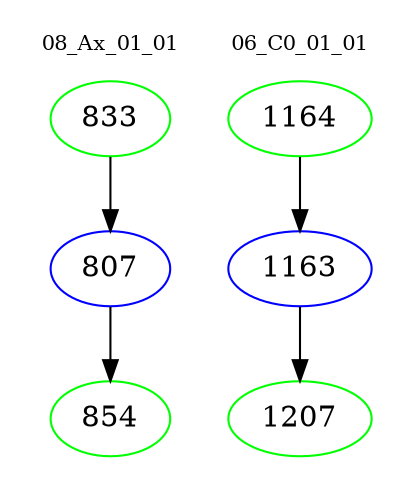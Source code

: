 digraph{
subgraph cluster_0 {
color = white
label = "08_Ax_01_01";
fontsize=10;
T0_833 [label="833", color="green"]
T0_833 -> T0_807 [color="black"]
T0_807 [label="807", color="blue"]
T0_807 -> T0_854 [color="black"]
T0_854 [label="854", color="green"]
}
subgraph cluster_1 {
color = white
label = "06_C0_01_01";
fontsize=10;
T1_1164 [label="1164", color="green"]
T1_1164 -> T1_1163 [color="black"]
T1_1163 [label="1163", color="blue"]
T1_1163 -> T1_1207 [color="black"]
T1_1207 [label="1207", color="green"]
}
}
